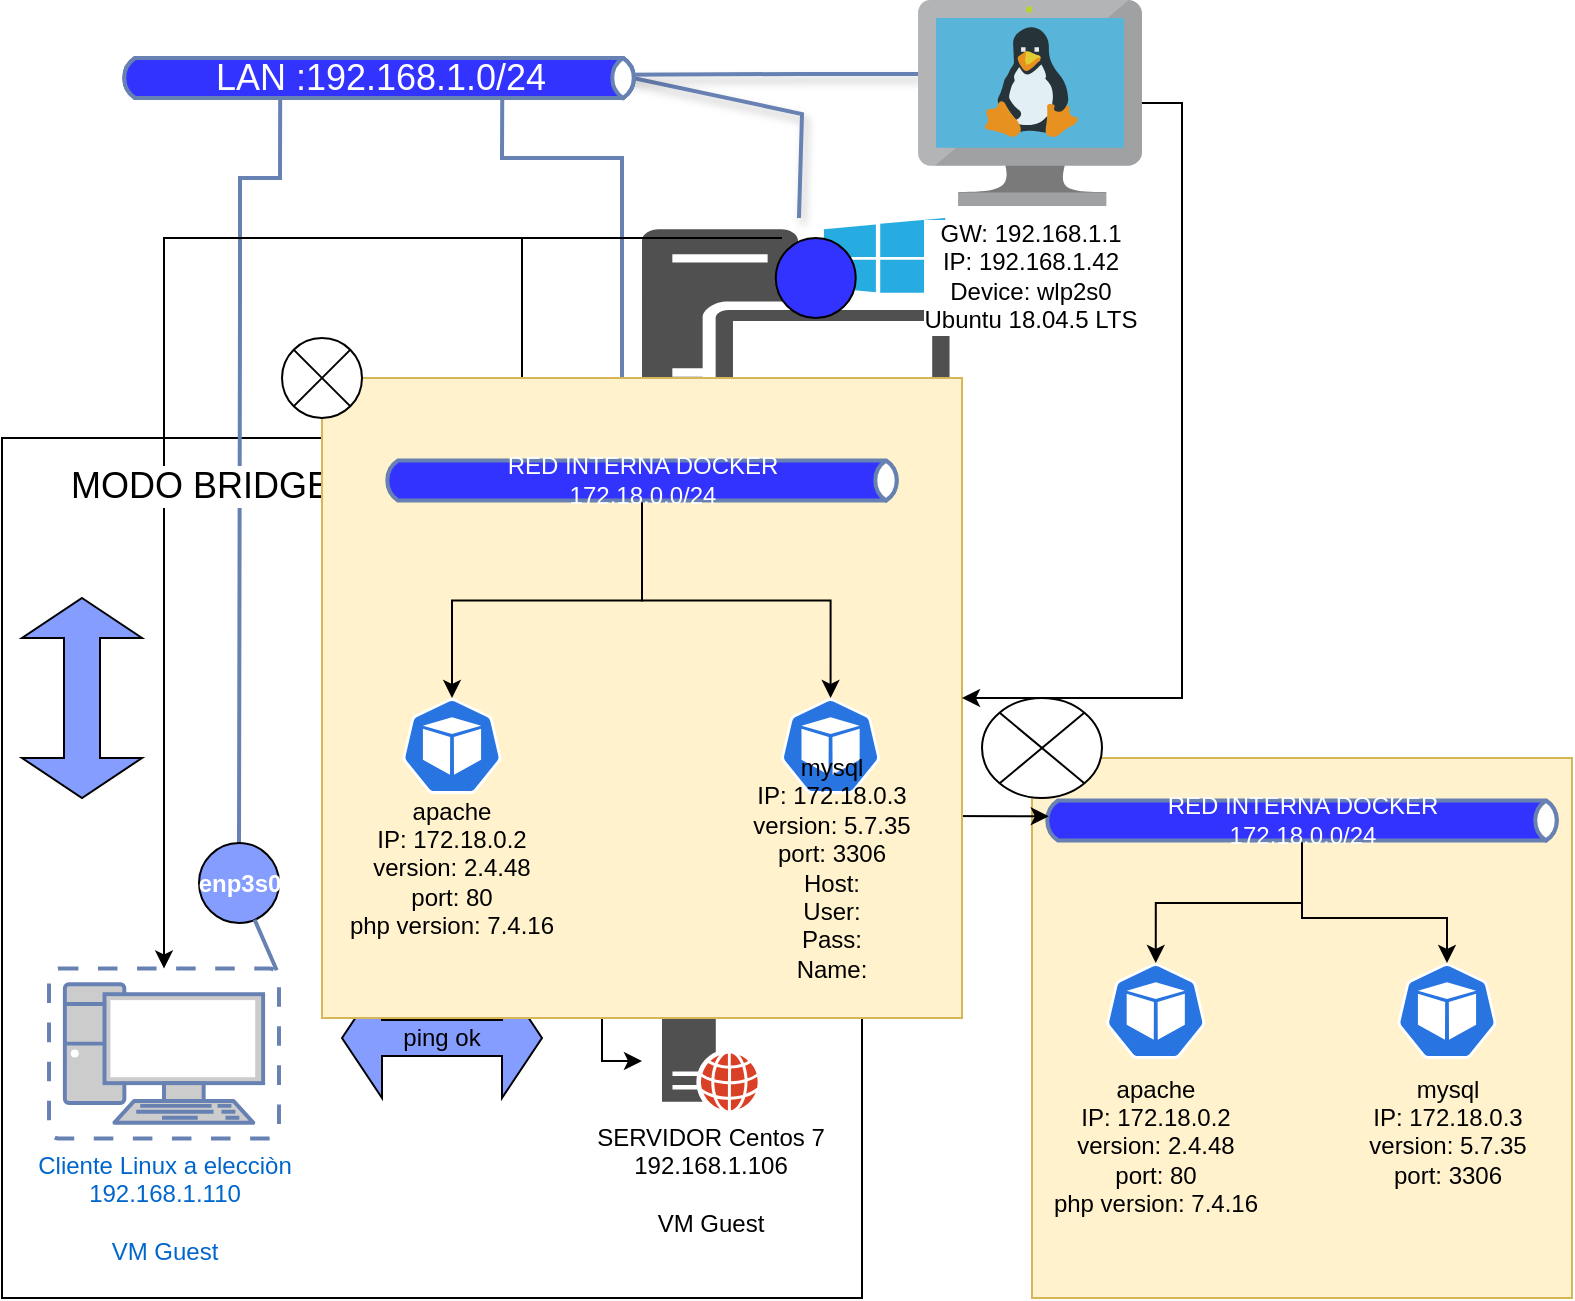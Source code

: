 <mxfile version="14.6.13" type="device" pages="3"><diagram id="iiJEPAx6w2ZFlRP1u6o4" name="Dev"><mxGraphModel dx="330" dy="643" grid="1" gridSize="10" guides="1" tooltips="1" connect="1" arrows="1" fold="1" page="1" pageScale="1" pageWidth="827" pageHeight="1169" math="0" shadow="0"><root><mxCell id="-VOdzWXLUo3jEtXyVOHS-0"/><mxCell id="-VOdzWXLUo3jEtXyVOHS-1" value="Windows" style="" parent="-VOdzWXLUo3jEtXyVOHS-0"/><mxCell id="Ryr1rqLI3mGyY0uoPpQj-0" value="" style="whiteSpace=wrap;html=1;aspect=fixed;fillColor=#fff2cc;strokeColor=#d6b656;" parent="-VOdzWXLUo3jEtXyVOHS-1" vertex="1"><mxGeometry x="1765" y="840" width="270" height="270" as="geometry"/></mxCell><mxCell id="Ryr1rqLI3mGyY0uoPpQj-1" value="Mi virtualBOX" style="whiteSpace=wrap;html=1;aspect=fixed;" parent="-VOdzWXLUo3jEtXyVOHS-1" vertex="1"><mxGeometry x="1250" y="680" width="430" height="430" as="geometry"/></mxCell><mxCell id="Ryr1rqLI3mGyY0uoPpQj-2" value="" style="strokeColor=#6881B3;edgeStyle=none;rounded=0;endArrow=none;html=1;strokeWidth=2;shadow=1;entryX=0.959;entryY=0.417;entryDx=0;entryDy=0;entryPerimeter=0;" parent="-VOdzWXLUo3jEtXyVOHS-1" source="Ryr1rqLI3mGyY0uoPpQj-11" target="Ryr1rqLI3mGyY0uoPpQj-4" edge="1"><mxGeometry relative="1" as="geometry"><mxPoint x="1731.567" y="580" as="sourcePoint"/><mxPoint x="1609" y="510" as="targetPoint"/><Array as="points"><mxPoint x="1650" y="518"/></Array></mxGeometry></mxCell><mxCell id="Ryr1rqLI3mGyY0uoPpQj-4" value="&lt;span&gt;&lt;font style=&quot;font-size: 18px&quot;&gt;LAN :192.168.1.0/24&lt;/font&gt;&lt;/span&gt;" style="html=1;fillColor=#3333FF;strokeColor=#6881B3;gradientColor=none;gradientDirection=north;strokeWidth=2;shape=mxgraph.networks.bus;gradientColor=none;gradientDirection=north;fontColor=#ffffff;perimeter=backbonePerimeter;backboneSize=20;" parent="-VOdzWXLUo3jEtXyVOHS-1" vertex="1"><mxGeometry x="1308.5" y="490" width="260" height="20" as="geometry"/></mxCell><mxCell id="Ryr1rqLI3mGyY0uoPpQj-5" value="" style="strokeColor=#6881B3;edgeStyle=none;rounded=0;endArrow=none;html=1;strokeWidth=2;startArrow=none;entryX=0.737;entryY=1;entryDx=0;entryDy=0;entryPerimeter=0;" parent="-VOdzWXLUo3jEtXyVOHS-1" source="Ryr1rqLI3mGyY0uoPpQj-16" target="Ryr1rqLI3mGyY0uoPpQj-4" edge="1"><mxGeometry relative="1" as="geometry"><mxPoint x="1200" y="540" as="sourcePoint"/><mxPoint x="1430" y="579" as="targetPoint"/><Array as="points"><mxPoint x="1600" y="730"/><mxPoint x="1560" y="730"/><mxPoint x="1560" y="540"/><mxPoint x="1500" y="540"/></Array></mxGeometry></mxCell><mxCell id="Ryr1rqLI3mGyY0uoPpQj-6" value="" style="strokeColor=#6881B3;edgeStyle=none;rounded=0;endArrow=none;html=1;strokeWidth=2;startArrow=none;exitX=0.5;exitY=0;exitDx=0;exitDy=0;entryX=0.31;entryY=0.9;entryDx=0;entryDy=0;entryPerimeter=0;" parent="-VOdzWXLUo3jEtXyVOHS-1" source="Ryr1rqLI3mGyY0uoPpQj-21" target="Ryr1rqLI3mGyY0uoPpQj-4" edge="1"><mxGeometry relative="1" as="geometry"><mxPoint x="1360.696" y="987.75" as="sourcePoint"/><mxPoint x="1480" y="540" as="targetPoint"/><Array as="points"><mxPoint x="1369" y="610"/><mxPoint x="1369" y="550"/><mxPoint x="1389" y="550"/></Array></mxGeometry></mxCell><mxCell id="Ryr1rqLI3mGyY0uoPpQj-7" value="" style="group" parent="-VOdzWXLUo3jEtXyVOHS-1" vertex="1" connectable="0"><mxGeometry x="1570" y="940" width="100" height="95.5" as="geometry"/></mxCell><mxCell id="Ryr1rqLI3mGyY0uoPpQj-24" value="&lt;div&gt;SERVIDOR Centos 7&lt;/div&gt;&lt;div&gt;192.168.1.106&lt;/div&gt;&lt;div&gt;&lt;br&gt;&lt;/div&gt;VM Guest" style="pointerEvents=1;shadow=0;dashed=0;html=1;strokeColor=none;fillColor=#505050;labelPosition=center;verticalLabelPosition=bottom;verticalAlign=top;outlineConnect=0;align=center;shape=mxgraph.office.servers.web_server_orange;" parent="Ryr1rqLI3mGyY0uoPpQj-7" vertex="1"><mxGeometry x="10" y="19.25" width="48" height="57" as="geometry"/></mxCell><mxCell id="Ryr1rqLI3mGyY0uoPpQj-9" style="edgeStyle=orthogonalEdgeStyle;rounded=0;orthogonalLoop=1;jettySize=auto;html=1;entryX=0.5;entryY=0;entryDx=0;entryDy=0;entryPerimeter=0;" parent="-VOdzWXLUo3jEtXyVOHS-1" target="Ryr1rqLI3mGyY0uoPpQj-12" edge="1"><mxGeometry relative="1" as="geometry"><mxPoint x="1515" y="690" as="targetPoint"/><Array as="points"><mxPoint x="1331" y="580"/></Array><mxPoint x="1630" y="580" as="sourcePoint"/></mxGeometry></mxCell><mxCell id="Ryr1rqLI3mGyY0uoPpQj-10" value="&lt;font style=&quot;font-size: 18px&quot;&gt;MODO BRIDGE&lt;/font&gt;" style="edgeLabel;html=1;align=center;verticalAlign=middle;resizable=0;points=[];" parent="Ryr1rqLI3mGyY0uoPpQj-9" vertex="1" connectable="0"><mxGeometry x="0.214" y="2" relative="1" as="geometry"><mxPoint x="16" y="20" as="offset"/></mxGeometry></mxCell><mxCell id="Ryr1rqLI3mGyY0uoPpQj-11" value="VM HOST&lt;br&gt;ip:192.168.1.100/24&lt;br&gt;Gw:192.168.1.1" style="pointerEvents=1;shadow=0;dashed=0;html=1;strokeColor=none;fillColor=#505050;labelPosition=center;verticalLabelPosition=bottom;verticalAlign=top;outlineConnect=0;align=center;shape=mxgraph.office.devices.workstation_pc;" parent="-VOdzWXLUo3jEtXyVOHS-1" vertex="1"><mxGeometry x="1570.01" y="570" width="153.75" height="110" as="geometry"/></mxCell><mxCell id="Ryr1rqLI3mGyY0uoPpQj-12" value="Cliente Linux a elecciòn&lt;br&gt;192.168.1.110&lt;br&gt;&lt;br&gt;VM Guest" style="fontColor=#0066CC;verticalAlign=top;verticalLabelPosition=bottom;labelPosition=center;align=center;html=1;outlineConnect=0;fillColor=#CCCCCC;strokeColor=#6881B3;gradientColor=none;gradientDirection=north;strokeWidth=2;shape=mxgraph.networks.virtual_pc;" parent="-VOdzWXLUo3jEtXyVOHS-1" vertex="1"><mxGeometry x="1273.5" y="945.25" width="115" height="85" as="geometry"/></mxCell><mxCell id="Ryr1rqLI3mGyY0uoPpQj-13" style="edgeStyle=orthogonalEdgeStyle;rounded=0;orthogonalLoop=1;jettySize=auto;html=1;entryX=0;entryY=0;entryDx=0;entryDy=0;" parent="-VOdzWXLUo3jEtXyVOHS-1" edge="1"><mxGeometry relative="1" as="geometry"><mxPoint x="1570" y="991.5" as="targetPoint"/><Array as="points"><mxPoint x="1510" y="580"/><mxPoint x="1510" y="880"/><mxPoint x="1550" y="880"/></Array><mxPoint x="1640" y="580" as="sourcePoint"/></mxGeometry></mxCell><mxCell id="Ryr1rqLI3mGyY0uoPpQj-14" value="&lt;font style=&quot;font-size: 18px&quot;&gt;MODO BRIDGE&lt;/font&gt;" style="edgeLabel;html=1;align=center;verticalAlign=middle;resizable=0;points=[];" parent="Ryr1rqLI3mGyY0uoPpQj-13" vertex="1" connectable="0"><mxGeometry x="0.214" y="2" relative="1" as="geometry"><mxPoint x="48" y="-10" as="offset"/></mxGeometry></mxCell><mxCell id="Ryr1rqLI3mGyY0uoPpQj-15" value="" style="ellipse;whiteSpace=wrap;html=1;aspect=fixed;fillColor=#3333FF;" parent="-VOdzWXLUo3jEtXyVOHS-1" vertex="1"><mxGeometry x="1636.88" y="580" width="40" height="40" as="geometry"/></mxCell><mxCell id="Ryr1rqLI3mGyY0uoPpQj-16" value="&lt;b&gt;&lt;font color=&quot;#ffffff&quot;&gt;enp3s0&lt;/font&gt;&lt;/b&gt;" style="ellipse;whiteSpace=wrap;html=1;aspect=fixed;fillColor=#859DFF;" parent="-VOdzWXLUo3jEtXyVOHS-1" vertex="1"><mxGeometry x="1578.5" y="900" width="40" height="40" as="geometry"/></mxCell><mxCell id="Ryr1rqLI3mGyY0uoPpQj-17" value="" style="strokeColor=#6881B3;edgeStyle=none;rounded=0;endArrow=none;html=1;strokeWidth=2;" parent="-VOdzWXLUo3jEtXyVOHS-1" source="Ryr1rqLI3mGyY0uoPpQj-24" target="Ryr1rqLI3mGyY0uoPpQj-16" edge="1"><mxGeometry relative="1" as="geometry"><mxPoint x="1583.618" y="940" as="sourcePoint"/><mxPoint x="1570" y="489.333" as="targetPoint"/><Array as="points"/></mxGeometry></mxCell><mxCell id="Ryr1rqLI3mGyY0uoPpQj-19" value="ping ok" style="shape=doubleArrow;whiteSpace=wrap;html=1;fillColor=#859DFF;" parent="-VOdzWXLUo3jEtXyVOHS-1" vertex="1"><mxGeometry x="1420" y="950" width="100" height="60" as="geometry"/></mxCell><mxCell id="Ryr1rqLI3mGyY0uoPpQj-20" value="" style="shape=doubleArrow;direction=south;whiteSpace=wrap;html=1;fillColor=#859DFF;" parent="-VOdzWXLUo3jEtXyVOHS-1" vertex="1"><mxGeometry x="1616.88" y="760" width="60" height="100" as="geometry"/></mxCell><mxCell id="Ryr1rqLI3mGyY0uoPpQj-21" value="&lt;b&gt;&lt;font color=&quot;#ffffff&quot;&gt;enp3s0&lt;/font&gt;&lt;/b&gt;" style="ellipse;whiteSpace=wrap;html=1;aspect=fixed;fillColor=#859DFF;" parent="-VOdzWXLUo3jEtXyVOHS-1" vertex="1"><mxGeometry x="1348.5" y="882.5" width="40" height="40" as="geometry"/></mxCell><mxCell id="Ryr1rqLI3mGyY0uoPpQj-22" value="" style="strokeColor=#6881B3;edgeStyle=none;rounded=0;endArrow=none;html=1;strokeWidth=2;exitX=0.99;exitY=0.01;exitDx=0;exitDy=0;exitPerimeter=0;" parent="-VOdzWXLUo3jEtXyVOHS-1" source="Ryr1rqLI3mGyY0uoPpQj-12" target="Ryr1rqLI3mGyY0uoPpQj-21" edge="1"><mxGeometry relative="1" as="geometry"><mxPoint x="1360.696" y="947.75" as="sourcePoint"/><mxPoint x="1390" y="490" as="targetPoint"/><Array as="points"/></mxGeometry></mxCell><mxCell id="Ryr1rqLI3mGyY0uoPpQj-23" value="" style="shape=doubleArrow;direction=south;whiteSpace=wrap;html=1;fillColor=#859DFF;" parent="-VOdzWXLUo3jEtXyVOHS-1" vertex="1"><mxGeometry x="1260" y="760" width="60" height="100" as="geometry"/></mxCell><mxCell id="Ryr1rqLI3mGyY0uoPpQj-25" value="" style="html=1;dashed=0;whitespace=wrap;fillColor=#2875E2;strokeColor=#ffffff;points=[[0.005,0.63,0],[0.1,0.2,0],[0.9,0.2,0],[0.5,0,0],[0.995,0.63,0],[0.72,0.99,0],[0.5,1,0],[0.28,0.99,0]];shape=mxgraph.kubernetes.icon;prIcon=pod" parent="-VOdzWXLUo3jEtXyVOHS-1" vertex="1"><mxGeometry x="1801.88" y="942.5" width="50" height="48" as="geometry"/></mxCell><mxCell id="Ryr1rqLI3mGyY0uoPpQj-26" value="&lt;div&gt;apache&lt;/div&gt;&lt;div&gt;IP: 172.18.0.2&lt;/div&gt;&lt;div&gt;version:&amp;nbsp;2.4.48&lt;/div&gt;&lt;div&gt;port: 80&lt;br&gt;&lt;/div&gt;&lt;div&gt;php version: 7.4.16&lt;/div&gt;" style="text;html=1;strokeColor=none;fillColor=none;align=center;verticalAlign=middle;whiteSpace=wrap;rounded=0;" parent="-VOdzWXLUo3jEtXyVOHS-1" vertex="1"><mxGeometry x="1763.75" y="1002.5" width="126.25" height="63" as="geometry"/></mxCell><mxCell id="Ryr1rqLI3mGyY0uoPpQj-27" value="" style="html=1;dashed=0;whitespace=wrap;fillColor=#2875E2;strokeColor=#ffffff;points=[[0.005,0.63,0],[0.1,0.2,0],[0.9,0.2,0],[0.5,0,0],[0.995,0.63,0],[0.72,0.99,0],[0.5,1,0],[0.28,0.99,0]];shape=mxgraph.kubernetes.icon;prIcon=pod" parent="-VOdzWXLUo3jEtXyVOHS-1" vertex="1"><mxGeometry x="1947.5" y="942.5" width="50" height="48" as="geometry"/></mxCell><mxCell id="Ryr1rqLI3mGyY0uoPpQj-28" value="&lt;div&gt;mysql&lt;/div&gt;&lt;div&gt;IP: 172.18.0.3&lt;/div&gt;&lt;div&gt;version: 5.7.35&lt;/div&gt;&lt;div&gt;port: 3306&lt;/div&gt;&lt;div&gt;&lt;br&gt;&lt;/div&gt;" style="text;html=1;strokeColor=none;fillColor=none;align=center;verticalAlign=middle;whiteSpace=wrap;rounded=0;" parent="-VOdzWXLUo3jEtXyVOHS-1" vertex="1"><mxGeometry x="1928.75" y="1009.37" width="87.5" height="49.25" as="geometry"/></mxCell><mxCell id="Ryr1rqLI3mGyY0uoPpQj-29" style="edgeStyle=orthogonalEdgeStyle;rounded=0;orthogonalLoop=1;jettySize=auto;html=1;entryX=0.5;entryY=0;entryDx=0;entryDy=0;entryPerimeter=0;" parent="-VOdzWXLUo3jEtXyVOHS-1" source="Ryr1rqLI3mGyY0uoPpQj-31" target="Ryr1rqLI3mGyY0uoPpQj-25" edge="1"><mxGeometry relative="1" as="geometry"/></mxCell><mxCell id="Ryr1rqLI3mGyY0uoPpQj-30" style="edgeStyle=orthogonalEdgeStyle;rounded=0;orthogonalLoop=1;jettySize=auto;html=1;entryX=0.5;entryY=0;entryDx=0;entryDy=0;entryPerimeter=0;" parent="-VOdzWXLUo3jEtXyVOHS-1" source="Ryr1rqLI3mGyY0uoPpQj-31" target="Ryr1rqLI3mGyY0uoPpQj-27" edge="1"><mxGeometry relative="1" as="geometry"><Array as="points"><mxPoint x="1900" y="920"/><mxPoint x="1973" y="920"/></Array></mxGeometry></mxCell><mxCell id="Ryr1rqLI3mGyY0uoPpQj-31" value="RED INTERNA DOCKER&lt;br&gt;172.18.0.0/24" style="html=1;fillColor=#3333FF;strokeColor=#6881B3;gradientColor=none;gradientDirection=north;strokeWidth=2;shape=mxgraph.networks.bus;gradientColor=none;gradientDirection=north;fontColor=#ffffff;perimeter=backbonePerimeter;backboneSize=20;verticalAlign=middle;spacingTop=0;spacingBottom=0;labelPadding=7;recursiveResize=1;expand=1;" parent="-VOdzWXLUo3jEtXyVOHS-1" vertex="1"><mxGeometry x="1770" y="860" width="260" height="22.5" as="geometry"/></mxCell><mxCell id="Ryr1rqLI3mGyY0uoPpQj-32" value="" style="endArrow=classic;html=1;entryX=0.013;entryY=0.406;entryDx=0;entryDy=0;entryPerimeter=0;exitX=1;exitY=0.013;exitDx=0;exitDy=0;exitPerimeter=0;" parent="-VOdzWXLUo3jEtXyVOHS-1" source="Ryr1rqLI3mGyY0uoPpQj-24" target="Ryr1rqLI3mGyY0uoPpQj-31" edge="1"><mxGeometry width="50" height="50" relative="1" as="geometry"><mxPoint x="1790" y="850" as="sourcePoint"/><mxPoint x="1840" y="800" as="targetPoint"/><Array as="points"><mxPoint x="1710" y="960"/><mxPoint x="1710" y="869"/></Array></mxGeometry></mxCell><mxCell id="353gg9Z-DLlBpoESGF17-0" value="" style="shape=sumEllipse;perimeter=ellipsePerimeter;whiteSpace=wrap;html=1;backgroundOutline=1;" vertex="1" parent="-VOdzWXLUo3jEtXyVOHS-1"><mxGeometry x="1740" y="810" width="60" height="50" as="geometry"/></mxCell><mxCell id="1XCvgdwpTkfJ4QkuitzV-0" value="Linux" parent="-VOdzWXLUo3jEtXyVOHS-0"/><mxCell id="1XCvgdwpTkfJ4QkuitzV-1" value="" style="whiteSpace=wrap;html=1;aspect=fixed;fillColor=#fff2cc;strokeColor=#d6b656;" parent="1XCvgdwpTkfJ4QkuitzV-0" vertex="1"><mxGeometry x="1410" y="650" width="320" height="320" as="geometry"/></mxCell><mxCell id="1XCvgdwpTkfJ4QkuitzV-3" value="" style="strokeColor=#6881B3;edgeStyle=none;rounded=0;endArrow=none;html=1;strokeWidth=2;shadow=1;entryX=0.959;entryY=0.417;entryDx=0;entryDy=0;entryPerimeter=0;exitX=0;exitY=0.359;exitDx=0;exitDy=0;exitPerimeter=0;" parent="1XCvgdwpTkfJ4QkuitzV-0" source="1XCvgdwpTkfJ4QkuitzV-33" target="1XCvgdwpTkfJ4QkuitzV-4" edge="1"><mxGeometry relative="1" as="geometry"><mxPoint x="1676.88" y="498.518" as="sourcePoint"/><mxPoint x="1609" y="510" as="targetPoint"/><Array as="points"><mxPoint x="1650" y="498"/></Array></mxGeometry></mxCell><mxCell id="1XCvgdwpTkfJ4QkuitzV-4" value="&lt;span&gt;&lt;font style=&quot;font-size: 18px&quot;&gt;LAN :192.168.1.0/24&lt;/font&gt;&lt;/span&gt;" style="html=1;fillColor=#3333FF;strokeColor=#6881B3;gradientColor=none;gradientDirection=north;strokeWidth=2;shape=mxgraph.networks.bus;gradientColor=none;gradientDirection=north;fontColor=#ffffff;perimeter=backbonePerimeter;backboneSize=20;" parent="1XCvgdwpTkfJ4QkuitzV-0" vertex="1"><mxGeometry x="1308.5" y="490" width="260" height="20" as="geometry"/></mxCell><mxCell id="1XCvgdwpTkfJ4QkuitzV-23" value="" style="html=1;dashed=0;whitespace=wrap;fillColor=#2875E2;strokeColor=#ffffff;points=[[0.005,0.63,0],[0.1,0.2,0],[0.9,0.2,0],[0.5,0,0],[0.995,0.63,0],[0.72,0.99,0],[0.5,1,0],[0.28,0.99,0]];shape=mxgraph.kubernetes.icon;prIcon=pod" parent="1XCvgdwpTkfJ4QkuitzV-0" vertex="1"><mxGeometry x="1450" y="810" width="50" height="48" as="geometry"/></mxCell><mxCell id="1XCvgdwpTkfJ4QkuitzV-24" value="&lt;div&gt;apache&lt;/div&gt;&lt;div&gt;IP: 172.18.0.2&lt;/div&gt;&lt;div&gt;version: 2.4.48&lt;/div&gt;&lt;div&gt;port: 80&lt;br&gt;&lt;/div&gt;&lt;div&gt;php version: 7.4.16&lt;/div&gt;" style="text;html=1;strokeColor=none;fillColor=none;align=center;verticalAlign=middle;whiteSpace=wrap;rounded=0;" parent="1XCvgdwpTkfJ4QkuitzV-0" vertex="1"><mxGeometry x="1411.88" y="863.12" width="126.25" height="63" as="geometry"/></mxCell><mxCell id="1XCvgdwpTkfJ4QkuitzV-25" value="" style="html=1;dashed=0;whitespace=wrap;fillColor=#2875E2;strokeColor=#ffffff;points=[[0.005,0.63,0],[0.1,0.2,0],[0.9,0.2,0],[0.5,0,0],[0.995,0.63,0],[0.72,0.99,0],[0.5,1,0],[0.28,0.99,0]];shape=mxgraph.kubernetes.icon;prIcon=pod" parent="1XCvgdwpTkfJ4QkuitzV-0" vertex="1"><mxGeometry x="1639.29" y="810" width="50" height="48" as="geometry"/></mxCell><mxCell id="1XCvgdwpTkfJ4QkuitzV-26" value="&lt;div&gt;mysql&lt;/div&gt;&lt;div&gt;IP: 172.18.0.3&lt;/div&gt;&lt;div&gt;version: 5.7.35&lt;/div&gt;&lt;div&gt;port: 3306&lt;/div&gt;&lt;div&gt;Host:&lt;/div&gt;&lt;div&gt;User:&lt;/div&gt;&lt;div&gt;Pass:&lt;/div&gt;&lt;div&gt;Name:&lt;/div&gt;" style="text;html=1;strokeColor=none;fillColor=none;align=center;verticalAlign=middle;whiteSpace=wrap;rounded=0;" parent="1XCvgdwpTkfJ4QkuitzV-0" vertex="1"><mxGeometry x="1620.54" y="870.0" width="87.5" height="49.25" as="geometry"/></mxCell><mxCell id="1XCvgdwpTkfJ4QkuitzV-27" style="edgeStyle=orthogonalEdgeStyle;rounded=0;orthogonalLoop=1;jettySize=auto;html=1;entryX=0.5;entryY=0;entryDx=0;entryDy=0;entryPerimeter=0;" parent="1XCvgdwpTkfJ4QkuitzV-0" source="1XCvgdwpTkfJ4QkuitzV-29" target="1XCvgdwpTkfJ4QkuitzV-23" edge="1"><mxGeometry relative="1" as="geometry"/></mxCell><mxCell id="1XCvgdwpTkfJ4QkuitzV-28" style="edgeStyle=orthogonalEdgeStyle;rounded=0;orthogonalLoop=1;jettySize=auto;html=1;entryX=0.5;entryY=0;entryDx=0;entryDy=0;entryPerimeter=0;" parent="1XCvgdwpTkfJ4QkuitzV-0" source="1XCvgdwpTkfJ4QkuitzV-29" target="1XCvgdwpTkfJ4QkuitzV-25" edge="1"><mxGeometry relative="1" as="geometry"/></mxCell><mxCell id="1XCvgdwpTkfJ4QkuitzV-29" value="RED INTERNA DOCKER&lt;br&gt;172.18.0.0/24" style="html=1;fillColor=#3333FF;strokeColor=#6881B3;gradientColor=none;gradientDirection=north;strokeWidth=2;shape=mxgraph.networks.bus;gradientColor=none;gradientDirection=north;fontColor=#ffffff;perimeter=backbonePerimeter;backboneSize=20;verticalAlign=middle;spacingTop=0;spacingBottom=0;labelPadding=7;recursiveResize=1;expand=1;" parent="1XCvgdwpTkfJ4QkuitzV-0" vertex="1"><mxGeometry x="1440" y="690" width="260" height="22.5" as="geometry"/></mxCell><mxCell id="1XCvgdwpTkfJ4QkuitzV-38" style="edgeStyle=orthogonalEdgeStyle;rounded=0;orthogonalLoop=1;jettySize=auto;html=1;entryX=1;entryY=0.5;entryDx=0;entryDy=0;" parent="1XCvgdwpTkfJ4QkuitzV-0" source="1XCvgdwpTkfJ4QkuitzV-33" target="1XCvgdwpTkfJ4QkuitzV-1" edge="1"><mxGeometry relative="1" as="geometry"><Array as="points"><mxPoint x="1840" y="513"/><mxPoint x="1840" y="810"/></Array></mxGeometry></mxCell><mxCell id="1XCvgdwpTkfJ4QkuitzV-33" value="GW: 192.168.1.1&lt;br&gt;IP: 192.168.1.42&lt;br&gt;Device: wlp2s0&lt;br&gt;Ubuntu 18.04.5 LTS" style="aspect=fixed;html=1;points=[];align=center;image;fontSize=12;image=img/lib/mscae/VM_Linux.svg;" parent="1XCvgdwpTkfJ4QkuitzV-0" vertex="1"><mxGeometry x="1708.04" y="461" width="111.96" height="103" as="geometry"/></mxCell><mxCell id="FzVrFoSXwHinIQSaV2UG-0" value="" style="shape=sumEllipse;perimeter=ellipsePerimeter;whiteSpace=wrap;html=1;backgroundOutline=1;" vertex="1" parent="1XCvgdwpTkfJ4QkuitzV-0"><mxGeometry x="1390" y="630" width="40" height="40" as="geometry"/></mxCell></root></mxGraphModel></diagram><diagram name="Test" id="avsGJfrlVp5hTfSDn0I0"><mxGraphModel dx="322" dy="643" grid="1" gridSize="10" guides="1" tooltips="1" connect="1" arrows="1" fold="1" page="1" pageScale="1" pageWidth="827" pageHeight="1169" math="0" shadow="0"><root><mxCell id="08YLmCAllTB9AMSQTLYX-0"/><mxCell id="08YLmCAllTB9AMSQTLYX-1" value="Windows" style="" parent="08YLmCAllTB9AMSQTLYX-0"/><mxCell id="08YLmCAllTB9AMSQTLYX-2" value="" style="whiteSpace=wrap;html=1;aspect=fixed;fillColor=#fff2cc;strokeColor=#d6b656;" parent="08YLmCAllTB9AMSQTLYX-1" vertex="1"><mxGeometry x="1765" y="840" width="270" height="270" as="geometry"/></mxCell><mxCell id="08YLmCAllTB9AMSQTLYX-3" value="Mi virtualBOX" style="whiteSpace=wrap;html=1;aspect=fixed;" parent="08YLmCAllTB9AMSQTLYX-1" vertex="1"><mxGeometry x="1250" y="680" width="430" height="430" as="geometry"/></mxCell><mxCell id="08YLmCAllTB9AMSQTLYX-4" value="" style="strokeColor=#6881B3;edgeStyle=none;rounded=0;endArrow=none;html=1;strokeWidth=2;shadow=1;entryX=0.959;entryY=0.417;entryDx=0;entryDy=0;entryPerimeter=0;" parent="08YLmCAllTB9AMSQTLYX-1" source="08YLmCAllTB9AMSQTLYX-12" target="08YLmCAllTB9AMSQTLYX-5" edge="1"><mxGeometry relative="1" as="geometry"><mxPoint x="1731.567" y="580" as="sourcePoint"/><mxPoint x="1609" y="510" as="targetPoint"/><Array as="points"><mxPoint x="1650" y="518"/></Array></mxGeometry></mxCell><mxCell id="08YLmCAllTB9AMSQTLYX-5" value="&lt;span&gt;&lt;font style=&quot;font-size: 18px&quot;&gt;LAN :192.168.1.0/24&lt;/font&gt;&lt;/span&gt;" style="html=1;fillColor=#3333FF;strokeColor=#6881B3;gradientColor=none;gradientDirection=north;strokeWidth=2;shape=mxgraph.networks.bus;gradientColor=none;gradientDirection=north;fontColor=#ffffff;perimeter=backbonePerimeter;backboneSize=20;" parent="08YLmCAllTB9AMSQTLYX-1" vertex="1"><mxGeometry x="1308.5" y="490" width="260" height="20" as="geometry"/></mxCell><mxCell id="08YLmCAllTB9AMSQTLYX-6" value="" style="strokeColor=#6881B3;edgeStyle=none;rounded=0;endArrow=none;html=1;strokeWidth=2;startArrow=none;entryX=0.737;entryY=1;entryDx=0;entryDy=0;entryPerimeter=0;" parent="08YLmCAllTB9AMSQTLYX-1" source="08YLmCAllTB9AMSQTLYX-17" target="08YLmCAllTB9AMSQTLYX-5" edge="1"><mxGeometry relative="1" as="geometry"><mxPoint x="1200" y="540" as="sourcePoint"/><mxPoint x="1430" y="579" as="targetPoint"/><Array as="points"><mxPoint x="1600" y="730"/><mxPoint x="1560" y="730"/><mxPoint x="1560" y="540"/><mxPoint x="1500" y="540"/></Array></mxGeometry></mxCell><mxCell id="08YLmCAllTB9AMSQTLYX-7" value="" style="strokeColor=#6881B3;edgeStyle=none;rounded=0;endArrow=none;html=1;strokeWidth=2;startArrow=none;exitX=0.5;exitY=0;exitDx=0;exitDy=0;entryX=0.31;entryY=0.9;entryDx=0;entryDy=0;entryPerimeter=0;" parent="08YLmCAllTB9AMSQTLYX-1" source="08YLmCAllTB9AMSQTLYX-21" target="08YLmCAllTB9AMSQTLYX-5" edge="1"><mxGeometry relative="1" as="geometry"><mxPoint x="1360.696" y="987.75" as="sourcePoint"/><mxPoint x="1480" y="540" as="targetPoint"/><Array as="points"><mxPoint x="1369" y="610"/><mxPoint x="1369" y="550"/><mxPoint x="1389" y="550"/></Array></mxGeometry></mxCell><mxCell id="08YLmCAllTB9AMSQTLYX-8" value="" style="group" parent="08YLmCAllTB9AMSQTLYX-1" vertex="1" connectable="0"><mxGeometry x="1570" y="940" width="100" height="95.5" as="geometry"/></mxCell><mxCell id="08YLmCAllTB9AMSQTLYX-9" value="&lt;div&gt;SERVIDOR Centos 7&lt;/div&gt;&lt;div&gt;192.168.1.106&lt;/div&gt;&lt;div&gt;&lt;br&gt;&lt;/div&gt;VM Guest" style="pointerEvents=1;shadow=0;dashed=0;html=1;strokeColor=none;fillColor=#505050;labelPosition=center;verticalLabelPosition=bottom;verticalAlign=top;outlineConnect=0;align=center;shape=mxgraph.office.servers.web_server_orange;" parent="08YLmCAllTB9AMSQTLYX-8" vertex="1"><mxGeometry x="10" y="19.25" width="48" height="57" as="geometry"/></mxCell><mxCell id="08YLmCAllTB9AMSQTLYX-10" style="edgeStyle=orthogonalEdgeStyle;rounded=0;orthogonalLoop=1;jettySize=auto;html=1;entryX=0.5;entryY=0;entryDx=0;entryDy=0;entryPerimeter=0;" parent="08YLmCAllTB9AMSQTLYX-1" target="08YLmCAllTB9AMSQTLYX-13" edge="1"><mxGeometry relative="1" as="geometry"><mxPoint x="1515" y="690" as="targetPoint"/><Array as="points"><mxPoint x="1331" y="580"/></Array><mxPoint x="1630" y="580" as="sourcePoint"/></mxGeometry></mxCell><mxCell id="08YLmCAllTB9AMSQTLYX-11" value="&lt;font style=&quot;font-size: 18px&quot;&gt;MODO BRIDGE&lt;/font&gt;" style="edgeLabel;html=1;align=center;verticalAlign=middle;resizable=0;points=[];" parent="08YLmCAllTB9AMSQTLYX-10" vertex="1" connectable="0"><mxGeometry x="0.214" y="2" relative="1" as="geometry"><mxPoint x="16" y="20" as="offset"/></mxGeometry></mxCell><mxCell id="08YLmCAllTB9AMSQTLYX-12" value="VM HOST&lt;br&gt;ip:192.168.1.100/24&lt;br&gt;Gw:192.168.1.1" style="pointerEvents=1;shadow=0;dashed=0;html=1;strokeColor=none;fillColor=#505050;labelPosition=center;verticalLabelPosition=bottom;verticalAlign=top;outlineConnect=0;align=center;shape=mxgraph.office.devices.workstation_pc;" parent="08YLmCAllTB9AMSQTLYX-1" vertex="1"><mxGeometry x="1570.01" y="570" width="153.75" height="110" as="geometry"/></mxCell><mxCell id="08YLmCAllTB9AMSQTLYX-13" value="Cliente Linux a elecciòn&lt;br&gt;192.168.1.110&lt;br&gt;&lt;br&gt;VM Guest" style="fontColor=#0066CC;verticalAlign=top;verticalLabelPosition=bottom;labelPosition=center;align=center;html=1;outlineConnect=0;fillColor=#CCCCCC;strokeColor=#6881B3;gradientColor=none;gradientDirection=north;strokeWidth=2;shape=mxgraph.networks.virtual_pc;" parent="08YLmCAllTB9AMSQTLYX-1" vertex="1"><mxGeometry x="1273.5" y="945.25" width="115" height="85" as="geometry"/></mxCell><mxCell id="08YLmCAllTB9AMSQTLYX-14" style="edgeStyle=orthogonalEdgeStyle;rounded=0;orthogonalLoop=1;jettySize=auto;html=1;entryX=0;entryY=0;entryDx=0;entryDy=0;" parent="08YLmCAllTB9AMSQTLYX-1" edge="1"><mxGeometry relative="1" as="geometry"><mxPoint x="1570" y="991.5" as="targetPoint"/><Array as="points"><mxPoint x="1510" y="580"/><mxPoint x="1510" y="880"/><mxPoint x="1550" y="880"/></Array><mxPoint x="1640" y="580" as="sourcePoint"/></mxGeometry></mxCell><mxCell id="08YLmCAllTB9AMSQTLYX-15" value="&lt;font style=&quot;font-size: 18px&quot;&gt;MODO BRIDGE&lt;/font&gt;" style="edgeLabel;html=1;align=center;verticalAlign=middle;resizable=0;points=[];" parent="08YLmCAllTB9AMSQTLYX-14" vertex="1" connectable="0"><mxGeometry x="0.214" y="2" relative="1" as="geometry"><mxPoint x="48" y="-10" as="offset"/></mxGeometry></mxCell><mxCell id="08YLmCAllTB9AMSQTLYX-16" value="" style="ellipse;whiteSpace=wrap;html=1;aspect=fixed;fillColor=#3333FF;" parent="08YLmCAllTB9AMSQTLYX-1" vertex="1"><mxGeometry x="1636.88" y="580" width="40" height="40" as="geometry"/></mxCell><mxCell id="08YLmCAllTB9AMSQTLYX-17" value="&lt;b&gt;&lt;font color=&quot;#ffffff&quot;&gt;enp3s0&lt;/font&gt;&lt;/b&gt;" style="ellipse;whiteSpace=wrap;html=1;aspect=fixed;fillColor=#859DFF;" parent="08YLmCAllTB9AMSQTLYX-1" vertex="1"><mxGeometry x="1578.5" y="900" width="40" height="40" as="geometry"/></mxCell><mxCell id="08YLmCAllTB9AMSQTLYX-18" value="" style="strokeColor=#6881B3;edgeStyle=none;rounded=0;endArrow=none;html=1;strokeWidth=2;" parent="08YLmCAllTB9AMSQTLYX-1" source="08YLmCAllTB9AMSQTLYX-9" target="08YLmCAllTB9AMSQTLYX-17" edge="1"><mxGeometry relative="1" as="geometry"><mxPoint x="1583.618" y="940" as="sourcePoint"/><mxPoint x="1570" y="489.333" as="targetPoint"/><Array as="points"/></mxGeometry></mxCell><mxCell id="08YLmCAllTB9AMSQTLYX-19" value="ping ok" style="shape=doubleArrow;whiteSpace=wrap;html=1;fillColor=#859DFF;" parent="08YLmCAllTB9AMSQTLYX-1" vertex="1"><mxGeometry x="1420" y="950" width="100" height="60" as="geometry"/></mxCell><mxCell id="08YLmCAllTB9AMSQTLYX-20" value="" style="shape=doubleArrow;direction=south;whiteSpace=wrap;html=1;fillColor=#859DFF;" parent="08YLmCAllTB9AMSQTLYX-1" vertex="1"><mxGeometry x="1616.88" y="760" width="60" height="100" as="geometry"/></mxCell><mxCell id="08YLmCAllTB9AMSQTLYX-21" value="&lt;b&gt;&lt;font color=&quot;#ffffff&quot;&gt;enp3s0&lt;/font&gt;&lt;/b&gt;" style="ellipse;whiteSpace=wrap;html=1;aspect=fixed;fillColor=#859DFF;" parent="08YLmCAllTB9AMSQTLYX-1" vertex="1"><mxGeometry x="1348.5" y="882.5" width="40" height="40" as="geometry"/></mxCell><mxCell id="08YLmCAllTB9AMSQTLYX-22" value="" style="strokeColor=#6881B3;edgeStyle=none;rounded=0;endArrow=none;html=1;strokeWidth=2;exitX=0.99;exitY=0.01;exitDx=0;exitDy=0;exitPerimeter=0;" parent="08YLmCAllTB9AMSQTLYX-1" source="08YLmCAllTB9AMSQTLYX-13" target="08YLmCAllTB9AMSQTLYX-21" edge="1"><mxGeometry relative="1" as="geometry"><mxPoint x="1360.696" y="947.75" as="sourcePoint"/><mxPoint x="1390" y="490" as="targetPoint"/><Array as="points"/></mxGeometry></mxCell><mxCell id="08YLmCAllTB9AMSQTLYX-23" value="" style="shape=doubleArrow;direction=south;whiteSpace=wrap;html=1;fillColor=#859DFF;" parent="08YLmCAllTB9AMSQTLYX-1" vertex="1"><mxGeometry x="1260" y="760" width="60" height="100" as="geometry"/></mxCell><mxCell id="08YLmCAllTB9AMSQTLYX-24" value="" style="html=1;dashed=0;whitespace=wrap;fillColor=#2875E2;strokeColor=#ffffff;points=[[0.005,0.63,0],[0.1,0.2,0],[0.9,0.2,0],[0.5,0,0],[0.995,0.63,0],[0.72,0.99,0],[0.5,1,0],[0.28,0.99,0]];shape=mxgraph.kubernetes.icon;prIcon=pod" parent="08YLmCAllTB9AMSQTLYX-1" vertex="1"><mxGeometry x="1801.88" y="942.5" width="50" height="48" as="geometry"/></mxCell><mxCell id="08YLmCAllTB9AMSQTLYX-25" value="&lt;div&gt;apache&lt;/div&gt;&lt;div&gt;IP: 172.18.0.2&lt;/div&gt;&lt;div&gt;version: 2.4.48&lt;/div&gt;&lt;div&gt;port: 80&lt;br&gt;&lt;/div&gt;&lt;div&gt;php version: 7.4.16&lt;/div&gt;" style="text;html=1;strokeColor=none;fillColor=none;align=center;verticalAlign=middle;whiteSpace=wrap;rounded=0;" parent="08YLmCAllTB9AMSQTLYX-1" vertex="1"><mxGeometry x="1763.75" y="1002.5" width="176.25" height="87.5" as="geometry"/></mxCell><mxCell id="08YLmCAllTB9AMSQTLYX-26" value="" style="html=1;dashed=0;whitespace=wrap;fillColor=#2875E2;strokeColor=#ffffff;points=[[0.005,0.63,0],[0.1,0.2,0],[0.9,0.2,0],[0.5,0,0],[0.995,0.63,0],[0.72,0.99,0],[0.5,1,0],[0.28,0.99,0]];shape=mxgraph.kubernetes.icon;prIcon=pod" parent="08YLmCAllTB9AMSQTLYX-1" vertex="1"><mxGeometry x="1947.5" y="942.5" width="50" height="48" as="geometry"/></mxCell><mxCell id="08YLmCAllTB9AMSQTLYX-27" value="&lt;div&gt;mysql&lt;/div&gt;&lt;div&gt;IP: 172.18.0.3&lt;/div&gt;&lt;div&gt;version: 5.7.35&lt;/div&gt;&lt;div&gt;port: 3306&lt;/div&gt;&lt;div&gt;&lt;br&gt;&lt;/div&gt;" style="text;html=1;strokeColor=none;fillColor=none;align=center;verticalAlign=middle;whiteSpace=wrap;rounded=0;" parent="08YLmCAllTB9AMSQTLYX-1" vertex="1"><mxGeometry x="1928.75" y="1009.37" width="87.5" height="49.25" as="geometry"/></mxCell><mxCell id="08YLmCAllTB9AMSQTLYX-28" style="edgeStyle=orthogonalEdgeStyle;rounded=0;orthogonalLoop=1;jettySize=auto;html=1;entryX=0.5;entryY=0;entryDx=0;entryDy=0;entryPerimeter=0;" parent="08YLmCAllTB9AMSQTLYX-1" source="08YLmCAllTB9AMSQTLYX-30" target="08YLmCAllTB9AMSQTLYX-24" edge="1"><mxGeometry relative="1" as="geometry"/></mxCell><mxCell id="08YLmCAllTB9AMSQTLYX-29" style="edgeStyle=orthogonalEdgeStyle;rounded=0;orthogonalLoop=1;jettySize=auto;html=1;entryX=0.5;entryY=0;entryDx=0;entryDy=0;entryPerimeter=0;" parent="08YLmCAllTB9AMSQTLYX-1" source="08YLmCAllTB9AMSQTLYX-30" target="08YLmCAllTB9AMSQTLYX-26" edge="1"><mxGeometry relative="1" as="geometry"/></mxCell><mxCell id="08YLmCAllTB9AMSQTLYX-30" value="RED INTERNA DOCKER&lt;br&gt;172.18.0.0/24" style="html=1;fillColor=#3333FF;strokeColor=#6881B3;gradientColor=none;gradientDirection=north;strokeWidth=2;shape=mxgraph.networks.bus;gradientColor=none;gradientDirection=north;fontColor=#ffffff;perimeter=backbonePerimeter;backboneSize=20;verticalAlign=middle;spacingTop=0;spacingBottom=0;labelPadding=7;recursiveResize=1;expand=1;" parent="08YLmCAllTB9AMSQTLYX-1" vertex="1"><mxGeometry x="1770" y="860" width="260" height="22.5" as="geometry"/></mxCell><mxCell id="08YLmCAllTB9AMSQTLYX-31" value="" style="endArrow=classic;html=1;entryX=0.013;entryY=0.406;entryDx=0;entryDy=0;entryPerimeter=0;exitX=1;exitY=0.013;exitDx=0;exitDy=0;exitPerimeter=0;" parent="08YLmCAllTB9AMSQTLYX-1" source="08YLmCAllTB9AMSQTLYX-9" target="08YLmCAllTB9AMSQTLYX-30" edge="1"><mxGeometry width="50" height="50" relative="1" as="geometry"><mxPoint x="1790" y="850" as="sourcePoint"/><mxPoint x="1840" y="800" as="targetPoint"/><Array as="points"><mxPoint x="1710" y="960"/><mxPoint x="1710" y="869"/></Array></mxGeometry></mxCell><mxCell id="DzfLMZadJoV5XP7vQMPJ-0" value="" style="shape=sumEllipse;perimeter=ellipsePerimeter;whiteSpace=wrap;html=1;backgroundOutline=1;" vertex="1" parent="08YLmCAllTB9AMSQTLYX-1"><mxGeometry x="1750" y="820" width="50" height="40" as="geometry"/></mxCell><mxCell id="08YLmCAllTB9AMSQTLYX-33" value="Linux" parent="08YLmCAllTB9AMSQTLYX-0"/><mxCell id="08YLmCAllTB9AMSQTLYX-34" value="" style="whiteSpace=wrap;html=1;aspect=fixed;fillColor=#fff2cc;strokeColor=#d6b656;" parent="08YLmCAllTB9AMSQTLYX-33" vertex="1"><mxGeometry x="1410" y="650" width="320" height="320" as="geometry"/></mxCell><mxCell id="08YLmCAllTB9AMSQTLYX-35" value="" style="strokeColor=#6881B3;edgeStyle=none;rounded=0;endArrow=none;html=1;strokeWidth=2;shadow=1;entryX=0.959;entryY=0.417;entryDx=0;entryDy=0;entryPerimeter=0;exitX=0;exitY=0.359;exitDx=0;exitDy=0;exitPerimeter=0;" parent="08YLmCAllTB9AMSQTLYX-33" source="08YLmCAllTB9AMSQTLYX-47" target="08YLmCAllTB9AMSQTLYX-36" edge="1"><mxGeometry relative="1" as="geometry"><mxPoint x="1676.88" y="498.518" as="sourcePoint"/><mxPoint x="1609" y="510" as="targetPoint"/><Array as="points"><mxPoint x="1650" y="498"/></Array></mxGeometry></mxCell><mxCell id="08YLmCAllTB9AMSQTLYX-36" value="&lt;span&gt;&lt;font style=&quot;font-size: 18px&quot;&gt;LAN :192.168.1.0/24&lt;/font&gt;&lt;/span&gt;" style="html=1;fillColor=#3333FF;strokeColor=#6881B3;gradientColor=none;gradientDirection=north;strokeWidth=2;shape=mxgraph.networks.bus;gradientColor=none;gradientDirection=north;fontColor=#ffffff;perimeter=backbonePerimeter;backboneSize=20;" parent="08YLmCAllTB9AMSQTLYX-33" vertex="1"><mxGeometry x="1308.5" y="490" width="260" height="20" as="geometry"/></mxCell><mxCell id="08YLmCAllTB9AMSQTLYX-37" value="" style="html=1;dashed=0;whitespace=wrap;fillColor=#2875E2;strokeColor=#ffffff;points=[[0.005,0.63,0],[0.1,0.2,0],[0.9,0.2,0],[0.5,0,0],[0.995,0.63,0],[0.72,0.99,0],[0.5,1,0],[0.28,0.99,0]];shape=mxgraph.kubernetes.icon;prIcon=pod" parent="08YLmCAllTB9AMSQTLYX-33" vertex="1"><mxGeometry x="1450" y="810" width="50" height="48" as="geometry"/></mxCell><mxCell id="08YLmCAllTB9AMSQTLYX-38" value="&lt;div&gt;apache&lt;/div&gt;&lt;div&gt;IP: 172.18.0.2&lt;/div&gt;&lt;div&gt;version: 2.4.48&lt;/div&gt;&lt;div&gt;port: 80&lt;br&gt;&lt;/div&gt;&lt;div&gt;php version: 7.4.16&lt;/div&gt;" style="text;html=1;strokeColor=none;fillColor=none;align=center;verticalAlign=middle;whiteSpace=wrap;rounded=0;" parent="08YLmCAllTB9AMSQTLYX-33" vertex="1"><mxGeometry x="1411.88" y="863.12" width="126.25" height="63" as="geometry"/></mxCell><mxCell id="08YLmCAllTB9AMSQTLYX-39" value="" style="html=1;dashed=0;whitespace=wrap;fillColor=#2875E2;strokeColor=#ffffff;points=[[0.005,0.63,0],[0.1,0.2,0],[0.9,0.2,0],[0.5,0,0],[0.995,0.63,0],[0.72,0.99,0],[0.5,1,0],[0.28,0.99,0]];shape=mxgraph.kubernetes.icon;prIcon=pod" parent="08YLmCAllTB9AMSQTLYX-33" vertex="1"><mxGeometry x="1639.29" y="810" width="50" height="48" as="geometry"/></mxCell><mxCell id="08YLmCAllTB9AMSQTLYX-40" value="&lt;div&gt;mysql&lt;/div&gt;&lt;div&gt;IP: 172.18.0.3&lt;/div&gt;&lt;div&gt;version: 5.7.35&lt;/div&gt;&lt;div&gt;port: 3306&lt;/div&gt;&lt;div&gt;&lt;br&gt;&lt;/div&gt;" style="text;html=1;strokeColor=none;fillColor=none;align=center;verticalAlign=middle;whiteSpace=wrap;rounded=0;" parent="08YLmCAllTB9AMSQTLYX-33" vertex="1"><mxGeometry x="1620.54" y="870.0" width="87.5" height="49.25" as="geometry"/></mxCell><mxCell id="08YLmCAllTB9AMSQTLYX-41" style="edgeStyle=orthogonalEdgeStyle;rounded=0;orthogonalLoop=1;jettySize=auto;html=1;entryX=0.5;entryY=0;entryDx=0;entryDy=0;entryPerimeter=0;" parent="08YLmCAllTB9AMSQTLYX-33" source="08YLmCAllTB9AMSQTLYX-43" target="08YLmCAllTB9AMSQTLYX-37" edge="1"><mxGeometry relative="1" as="geometry"/></mxCell><mxCell id="08YLmCAllTB9AMSQTLYX-42" style="edgeStyle=orthogonalEdgeStyle;rounded=0;orthogonalLoop=1;jettySize=auto;html=1;entryX=0.5;entryY=0;entryDx=0;entryDy=0;entryPerimeter=0;" parent="08YLmCAllTB9AMSQTLYX-33" source="08YLmCAllTB9AMSQTLYX-43" target="08YLmCAllTB9AMSQTLYX-39" edge="1"><mxGeometry relative="1" as="geometry"/></mxCell><mxCell id="08YLmCAllTB9AMSQTLYX-43" value="RED INTERNA DOCKER&lt;br&gt;172.18.0.0/24" style="html=1;fillColor=#3333FF;strokeColor=#6881B3;gradientColor=none;gradientDirection=north;strokeWidth=2;shape=mxgraph.networks.bus;gradientColor=none;gradientDirection=north;fontColor=#ffffff;perimeter=backbonePerimeter;backboneSize=20;verticalAlign=middle;spacingTop=0;spacingBottom=0;labelPadding=7;recursiveResize=1;expand=1;" parent="08YLmCAllTB9AMSQTLYX-33" vertex="1"><mxGeometry x="1440" y="690" width="260" height="22.5" as="geometry"/></mxCell><mxCell id="08YLmCAllTB9AMSQTLYX-46" style="edgeStyle=orthogonalEdgeStyle;rounded=0;orthogonalLoop=1;jettySize=auto;html=1;entryX=1;entryY=0.5;entryDx=0;entryDy=0;" parent="08YLmCAllTB9AMSQTLYX-33" source="08YLmCAllTB9AMSQTLYX-47" target="08YLmCAllTB9AMSQTLYX-34" edge="1"><mxGeometry relative="1" as="geometry"><Array as="points"><mxPoint x="1840" y="513"/><mxPoint x="1840" y="810"/></Array></mxGeometry></mxCell><mxCell id="08YLmCAllTB9AMSQTLYX-47" value="GW: 192.168.1.1&lt;br&gt;IP: 192.168.1.42&lt;br&gt;Device: wlp2s0&lt;br&gt;Ubuntu 18.04.5 LTS" style="aspect=fixed;html=1;points=[];align=center;image;fontSize=12;image=img/lib/mscae/VM_Linux.svg;" parent="08YLmCAllTB9AMSQTLYX-33" vertex="1"><mxGeometry x="1708.04" y="461" width="111.96" height="103" as="geometry"/></mxCell><mxCell id="DzfLMZadJoV5XP7vQMPJ-2" value="" style="shape=sumEllipse;perimeter=ellipsePerimeter;whiteSpace=wrap;html=1;backgroundOutline=1;" vertex="1" parent="08YLmCAllTB9AMSQTLYX-33"><mxGeometry x="1400" y="640" width="40" height="40" as="geometry"/></mxCell></root></mxGraphModel></diagram><diagram name="Pre-Prod" id="SYunsqxOjQ7Zo0ws7d4R"><mxGraphModel dx="330" dy="643" grid="1" gridSize="10" guides="1" tooltips="1" connect="1" arrows="1" fold="1" page="1" pageScale="1" pageWidth="827" pageHeight="1169" math="0" shadow="0"><root><mxCell id="bmtvcd-xObvw3BDOPXul-0"/><mxCell id="bmtvcd-xObvw3BDOPXul-1" value="Windows" style="" parent="bmtvcd-xObvw3BDOPXul-0"/><mxCell id="bmtvcd-xObvw3BDOPXul-2" value="" style="whiteSpace=wrap;html=1;aspect=fixed;fillColor=#fff2cc;strokeColor=#d6b656;" parent="bmtvcd-xObvw3BDOPXul-1" vertex="1"><mxGeometry x="1765" y="840" width="270" height="270" as="geometry"/></mxCell><mxCell id="bmtvcd-xObvw3BDOPXul-3" value="Mi virtualBOX" style="whiteSpace=wrap;html=1;aspect=fixed;" parent="bmtvcd-xObvw3BDOPXul-1" vertex="1"><mxGeometry x="1250" y="680" width="430" height="430" as="geometry"/></mxCell><mxCell id="bmtvcd-xObvw3BDOPXul-4" value="" style="strokeColor=#6881B3;edgeStyle=none;rounded=0;endArrow=none;html=1;strokeWidth=2;shadow=1;entryX=0.959;entryY=0.417;entryDx=0;entryDy=0;entryPerimeter=0;" parent="bmtvcd-xObvw3BDOPXul-1" source="bmtvcd-xObvw3BDOPXul-12" target="bmtvcd-xObvw3BDOPXul-5" edge="1"><mxGeometry relative="1" as="geometry"><mxPoint x="1731.567" y="580" as="sourcePoint"/><mxPoint x="1609" y="510" as="targetPoint"/><Array as="points"><mxPoint x="1650" y="518"/></Array></mxGeometry></mxCell><mxCell id="bmtvcd-xObvw3BDOPXul-5" value="&lt;span&gt;&lt;font style=&quot;font-size: 18px&quot;&gt;LAN :192.168.1.0/24&lt;/font&gt;&lt;/span&gt;" style="html=1;fillColor=#3333FF;strokeColor=#6881B3;gradientColor=none;gradientDirection=north;strokeWidth=2;shape=mxgraph.networks.bus;gradientColor=none;gradientDirection=north;fontColor=#ffffff;perimeter=backbonePerimeter;backboneSize=20;" parent="bmtvcd-xObvw3BDOPXul-1" vertex="1"><mxGeometry x="1308.5" y="490" width="260" height="20" as="geometry"/></mxCell><mxCell id="bmtvcd-xObvw3BDOPXul-6" value="" style="strokeColor=#6881B3;edgeStyle=none;rounded=0;endArrow=none;html=1;strokeWidth=2;startArrow=none;entryX=0.737;entryY=1;entryDx=0;entryDy=0;entryPerimeter=0;" parent="bmtvcd-xObvw3BDOPXul-1" source="bmtvcd-xObvw3BDOPXul-17" target="bmtvcd-xObvw3BDOPXul-5" edge="1"><mxGeometry relative="1" as="geometry"><mxPoint x="1200" y="540" as="sourcePoint"/><mxPoint x="1430" y="579" as="targetPoint"/><Array as="points"><mxPoint x="1600" y="730"/><mxPoint x="1560" y="730"/><mxPoint x="1560" y="540"/><mxPoint x="1500" y="540"/></Array></mxGeometry></mxCell><mxCell id="bmtvcd-xObvw3BDOPXul-8" value="" style="group" parent="bmtvcd-xObvw3BDOPXul-1" vertex="1" connectable="0"><mxGeometry x="1570" y="940" width="100" height="95.5" as="geometry"/></mxCell><mxCell id="bmtvcd-xObvw3BDOPXul-9" value="SERVIDOR&lt;br&gt;Centos 7&lt;br&gt;192.168.1.106&lt;br&gt;VM Guest&lt;div&gt;&lt;/div&gt;" style="pointerEvents=1;shadow=0;dashed=0;html=1;strokeColor=none;fillColor=#505050;labelPosition=center;verticalLabelPosition=bottom;verticalAlign=top;outlineConnect=0;align=center;shape=mxgraph.office.servers.web_server_orange;" parent="bmtvcd-xObvw3BDOPXul-8" vertex="1"><mxGeometry x="10" y="19.25" width="48" height="57" as="geometry"/></mxCell><mxCell id="bmtvcd-xObvw3BDOPXul-12" value="VM HOST&lt;br&gt;ip:192.168.1.100/24&lt;br&gt;Gw:192.168.1.1" style="pointerEvents=1;shadow=0;dashed=0;html=1;strokeColor=none;fillColor=#505050;labelPosition=center;verticalLabelPosition=bottom;verticalAlign=top;outlineConnect=0;align=center;shape=mxgraph.office.devices.workstation_pc;" parent="bmtvcd-xObvw3BDOPXul-1" vertex="1"><mxGeometry x="1570.01" y="570" width="153.75" height="110" as="geometry"/></mxCell><mxCell id="bmtvcd-xObvw3BDOPXul-14" style="edgeStyle=orthogonalEdgeStyle;rounded=0;orthogonalLoop=1;jettySize=auto;html=1;entryX=0;entryY=0;entryDx=0;entryDy=0;" parent="bmtvcd-xObvw3BDOPXul-1" edge="1"><mxGeometry relative="1" as="geometry"><mxPoint x="1570" y="991.5" as="targetPoint"/><Array as="points"><mxPoint x="1510" y="580"/><mxPoint x="1510" y="880"/><mxPoint x="1550" y="880"/></Array><mxPoint x="1640" y="580" as="sourcePoint"/></mxGeometry></mxCell><mxCell id="bmtvcd-xObvw3BDOPXul-15" value="&lt;font style=&quot;font-size: 18px&quot;&gt;MODO BRIDGE&lt;/font&gt;" style="edgeLabel;html=1;align=center;verticalAlign=middle;resizable=0;points=[];" parent="bmtvcd-xObvw3BDOPXul-14" vertex="1" connectable="0"><mxGeometry x="0.214" y="2" relative="1" as="geometry"><mxPoint x="48" y="-10" as="offset"/></mxGeometry></mxCell><mxCell id="bmtvcd-xObvw3BDOPXul-16" value="" style="ellipse;whiteSpace=wrap;html=1;aspect=fixed;fillColor=#3333FF;" parent="bmtvcd-xObvw3BDOPXul-1" vertex="1"><mxGeometry x="1636.88" y="580" width="40" height="40" as="geometry"/></mxCell><mxCell id="bmtvcd-xObvw3BDOPXul-17" value="&lt;b&gt;&lt;font color=&quot;#ffffff&quot;&gt;enp3s0&lt;/font&gt;&lt;/b&gt;" style="ellipse;whiteSpace=wrap;html=1;aspect=fixed;fillColor=#859DFF;" parent="bmtvcd-xObvw3BDOPXul-1" vertex="1"><mxGeometry x="1578.5" y="900" width="40" height="40" as="geometry"/></mxCell><mxCell id="bmtvcd-xObvw3BDOPXul-18" value="" style="strokeColor=#6881B3;edgeStyle=none;rounded=0;endArrow=none;html=1;strokeWidth=2;" parent="bmtvcd-xObvw3BDOPXul-1" source="bmtvcd-xObvw3BDOPXul-9" target="bmtvcd-xObvw3BDOPXul-17" edge="1"><mxGeometry relative="1" as="geometry"><mxPoint x="1583.618" y="940" as="sourcePoint"/><mxPoint x="1570" y="489.333" as="targetPoint"/><Array as="points"/></mxGeometry></mxCell><mxCell id="bmtvcd-xObvw3BDOPXul-20" value="" style="shape=doubleArrow;direction=south;whiteSpace=wrap;html=1;fillColor=#859DFF;" parent="bmtvcd-xObvw3BDOPXul-1" vertex="1"><mxGeometry x="1616.88" y="760" width="60" height="100" as="geometry"/></mxCell><mxCell id="bmtvcd-xObvw3BDOPXul-22" value="" style="strokeColor=#6881B3;edgeStyle=none;rounded=0;endArrow=none;html=1;strokeWidth=2;exitX=0.99;exitY=0.01;exitDx=0;exitDy=0;exitPerimeter=0;" parent="bmtvcd-xObvw3BDOPXul-1" target="bmtvcd-xObvw3BDOPXul-21" edge="1"><mxGeometry relative="1" as="geometry"><mxPoint x="1387.35" y="946.1" as="sourcePoint"/><mxPoint x="1390" y="490" as="targetPoint"/><Array as="points"/></mxGeometry></mxCell><mxCell id="bmtvcd-xObvw3BDOPXul-24" value="" style="html=1;dashed=0;whitespace=wrap;fillColor=#2875E2;strokeColor=#ffffff;points=[[0.005,0.63,0],[0.1,0.2,0],[0.9,0.2,0],[0.5,0,0],[0.995,0.63,0],[0.72,0.99,0],[0.5,1,0],[0.28,0.99,0]];shape=mxgraph.kubernetes.icon;prIcon=pod" parent="bmtvcd-xObvw3BDOPXul-1" vertex="1"><mxGeometry x="1875" y="922.5" width="50" height="48" as="geometry"/></mxCell><mxCell id="bmtvcd-xObvw3BDOPXul-25" value="&lt;div&gt;apache&lt;/div&gt;&lt;div&gt;IP: 172.18.0.2&lt;/div&gt;&lt;div&gt;version: 2.4.48&lt;/div&gt;&lt;div&gt;port: 80&lt;br&gt;&lt;/div&gt;&lt;div&gt;php version: 7.4.16&lt;/div&gt;" style="text;html=1;strokeColor=none;fillColor=none;align=center;verticalAlign=middle;whiteSpace=wrap;rounded=0;" parent="bmtvcd-xObvw3BDOPXul-1" vertex="1"><mxGeometry x="1836.88" y="980" width="126.25" height="63" as="geometry"/></mxCell><mxCell id="bmtvcd-xObvw3BDOPXul-28" style="edgeStyle=orthogonalEdgeStyle;rounded=0;orthogonalLoop=1;jettySize=auto;html=1;entryX=0.5;entryY=0;entryDx=0;entryDy=0;entryPerimeter=0;" parent="bmtvcd-xObvw3BDOPXul-1" source="bmtvcd-xObvw3BDOPXul-30" target="bmtvcd-xObvw3BDOPXul-24" edge="1"><mxGeometry relative="1" as="geometry"/></mxCell><mxCell id="bmtvcd-xObvw3BDOPXul-30" value="RED INTERNA DOCKER&lt;br&gt;172.18.0.0/24" style="html=1;fillColor=#3333FF;strokeColor=#6881B3;gradientColor=none;gradientDirection=north;strokeWidth=2;shape=mxgraph.networks.bus;gradientColor=none;gradientDirection=north;fontColor=#ffffff;perimeter=backbonePerimeter;backboneSize=20;verticalAlign=middle;spacingTop=0;spacingBottom=0;labelPadding=7;recursiveResize=1;expand=1;" parent="bmtvcd-xObvw3BDOPXul-1" vertex="1"><mxGeometry x="1770" y="860" width="260" height="22.5" as="geometry"/></mxCell><mxCell id="bmtvcd-xObvw3BDOPXul-31" value="" style="endArrow=classic;html=1;entryX=0.013;entryY=0.406;entryDx=0;entryDy=0;entryPerimeter=0;exitX=1;exitY=0.013;exitDx=0;exitDy=0;exitPerimeter=0;" parent="bmtvcd-xObvw3BDOPXul-1" source="bmtvcd-xObvw3BDOPXul-9" target="bmtvcd-xObvw3BDOPXul-30" edge="1"><mxGeometry width="50" height="50" relative="1" as="geometry"><mxPoint x="1790" y="850" as="sourcePoint"/><mxPoint x="1840" y="800" as="targetPoint"/><Array as="points"><mxPoint x="1710" y="960"/><mxPoint x="1710" y="869"/></Array></mxGeometry></mxCell><mxCell id="bmtvcd-xObvw3BDOPXul-49" style="edgeStyle=orthogonalEdgeStyle;rounded=0;orthogonalLoop=1;jettySize=auto;html=1;entryX=0.5;entryY=0;entryDx=0;entryDy=0;entryPerimeter=0;" parent="bmtvcd-xObvw3BDOPXul-1" source="bmtvcd-xObvw3BDOPXul-43" target="bmtvcd-xObvw3BDOPXul-37" edge="1"><mxGeometry relative="1" as="geometry"/></mxCell><mxCell id="bmtvcd-xObvw3BDOPXul-50" style="edgeStyle=orthogonalEdgeStyle;rounded=0;orthogonalLoop=1;jettySize=auto;html=1;entryX=0.5;entryY=0;entryDx=0;entryDy=0;entryPerimeter=0;" parent="bmtvcd-xObvw3BDOPXul-1" source="bmtvcd-xObvw3BDOPXul-43" target="bmtvcd-xObvw3BDOPXul-37" edge="1"><mxGeometry relative="1" as="geometry"/></mxCell><mxCell id="5Bl_e5kyQ8GpSExll2Jg-1" value="mysql&lt;br&gt;localhost:3306&lt;br&gt;version: 5.7.35" style="aspect=fixed;html=1;points=[];align=center;image;fontSize=12;image=img/lib/mscae/SQL_Database_generic.svg;" parent="bmtvcd-xObvw3BDOPXul-1" vertex="1"><mxGeometry x="1510" y="1010.0" width="28" height="36.84" as="geometry"/></mxCell><mxCell id="5Bl_e5kyQ8GpSExll2Jg-2" style="edgeStyle=orthogonalEdgeStyle;rounded=0;orthogonalLoop=1;jettySize=auto;html=1;" parent="bmtvcd-xObvw3BDOPXul-1" source="bmtvcd-xObvw3BDOPXul-9" target="5Bl_e5kyQ8GpSExll2Jg-1" edge="1"><mxGeometry relative="1" as="geometry"><Array as="points"><mxPoint x="1560" y="1010"/><mxPoint x="1560" y="1028"/></Array></mxGeometry></mxCell><mxCell id="_xBkposFMfhe291aeEUS-6" value="" style="shape=sumEllipse;perimeter=ellipsePerimeter;whiteSpace=wrap;html=1;backgroundOutline=1;" vertex="1" parent="bmtvcd-xObvw3BDOPXul-1"><mxGeometry x="1739.02" y="812.75" width="50" height="50" as="geometry"/></mxCell><mxCell id="bmtvcd-xObvw3BDOPXul-33" value="Linux" parent="bmtvcd-xObvw3BDOPXul-0" visible="0"/><mxCell id="bmtvcd-xObvw3BDOPXul-34" value="" style="whiteSpace=wrap;html=1;aspect=fixed;fillColor=#fff2cc;strokeColor=#d6b656;" parent="bmtvcd-xObvw3BDOPXul-33" vertex="1"><mxGeometry x="1410" y="650" width="280" height="280" as="geometry"/></mxCell><mxCell id="bmtvcd-xObvw3BDOPXul-35" value="" style="strokeColor=#6881B3;edgeStyle=none;rounded=0;endArrow=none;html=1;strokeWidth=2;shadow=1;entryX=0.959;entryY=0.417;entryDx=0;entryDy=0;entryPerimeter=0;exitX=0;exitY=0.359;exitDx=0;exitDy=0;exitPerimeter=0;" parent="bmtvcd-xObvw3BDOPXul-33" source="bmtvcd-xObvw3BDOPXul-47" target="bmtvcd-xObvw3BDOPXul-36" edge="1"><mxGeometry relative="1" as="geometry"><mxPoint x="1676.88" y="498.518" as="sourcePoint"/><mxPoint x="1609" y="510" as="targetPoint"/><Array as="points"><mxPoint x="1650" y="498"/></Array></mxGeometry></mxCell><mxCell id="bmtvcd-xObvw3BDOPXul-36" value="&lt;span&gt;&lt;font style=&quot;font-size: 18px&quot;&gt;LAN :192.168.1.0/24&lt;/font&gt;&lt;/span&gt;" style="html=1;fillColor=#3333FF;strokeColor=#6881B3;gradientColor=none;gradientDirection=north;strokeWidth=2;shape=mxgraph.networks.bus;gradientColor=none;gradientDirection=north;fontColor=#ffffff;perimeter=backbonePerimeter;backboneSize=20;" parent="bmtvcd-xObvw3BDOPXul-33" vertex="1"><mxGeometry x="1308.5" y="490" width="260" height="20" as="geometry"/></mxCell><mxCell id="bmtvcd-xObvw3BDOPXul-37" value="" style="html=1;dashed=0;whitespace=wrap;fillColor=#2875E2;strokeColor=#ffffff;points=[[0.005,0.63,0],[0.1,0.2,0],[0.9,0.2,0],[0.5,0,0],[0.995,0.63,0],[0.72,0.99,0],[0.5,1,0],[0.28,0.99,0]];shape=mxgraph.kubernetes.icon;prIcon=pod" parent="bmtvcd-xObvw3BDOPXul-33" vertex="1"><mxGeometry x="1525" y="750" width="50" height="48" as="geometry"/></mxCell><mxCell id="bmtvcd-xObvw3BDOPXul-38" value="&lt;div&gt;apache&lt;/div&gt;&lt;div&gt;IP: 172.18.0.2&lt;/div&gt;&lt;div&gt;version: 2.4.48&lt;/div&gt;&lt;div&gt;port: 80&lt;br&gt;&lt;/div&gt;&lt;div&gt;php version: 7.4.16&lt;/div&gt;" style="text;html=1;strokeColor=none;fillColor=none;align=center;verticalAlign=middle;whiteSpace=wrap;rounded=0;" parent="bmtvcd-xObvw3BDOPXul-33" vertex="1"><mxGeometry x="1486.87" y="806.25" width="126.25" height="63" as="geometry"/></mxCell><mxCell id="bmtvcd-xObvw3BDOPXul-40" value="&lt;div&gt;mysql&lt;/div&gt;&lt;div&gt;localhost&lt;/div&gt;&lt;div&gt;version:&amp;nbsp;&lt;/div&gt;&lt;div&gt;port: 3306&lt;/div&gt;&lt;div&gt;&lt;br&gt;&lt;/div&gt;" style="text;html=1;strokeColor=none;fillColor=none;align=center;verticalAlign=middle;whiteSpace=wrap;rounded=0;" parent="bmtvcd-xObvw3BDOPXul-33" vertex="1"><mxGeometry x="1915.25" y="620.0" width="87.5" height="49.25" as="geometry"/></mxCell><mxCell id="bmtvcd-xObvw3BDOPXul-51" style="edgeStyle=orthogonalEdgeStyle;rounded=0;orthogonalLoop=1;jettySize=auto;html=1;entryX=0.5;entryY=0;entryDx=0;entryDy=0;entryPerimeter=0;" parent="bmtvcd-xObvw3BDOPXul-33" source="bmtvcd-xObvw3BDOPXul-43" target="bmtvcd-xObvw3BDOPXul-37" edge="1"><mxGeometry relative="1" as="geometry"/></mxCell><mxCell id="bmtvcd-xObvw3BDOPXul-43" value="RED INTERNA DOCKER&lt;br&gt;172.18.0.0/24" style="html=1;fillColor=#3333FF;strokeColor=#6881B3;gradientColor=none;gradientDirection=north;strokeWidth=2;shape=mxgraph.networks.bus;gradientColor=none;gradientDirection=north;fontColor=#ffffff;perimeter=backbonePerimeter;backboneSize=20;verticalAlign=middle;spacingTop=0;spacingBottom=0;labelPadding=7;recursiveResize=1;expand=1;" parent="bmtvcd-xObvw3BDOPXul-33" vertex="1"><mxGeometry x="1420" y="690" width="260" height="22.5" as="geometry"/></mxCell><mxCell id="bmtvcd-xObvw3BDOPXul-46" style="edgeStyle=orthogonalEdgeStyle;rounded=0;orthogonalLoop=1;jettySize=auto;html=1;entryX=1;entryY=0.25;entryDx=0;entryDy=0;" parent="bmtvcd-xObvw3BDOPXul-33" source="bmtvcd-xObvw3BDOPXul-47" target="bmtvcd-xObvw3BDOPXul-34" edge="1"><mxGeometry relative="1" as="geometry"><Array as="points"><mxPoint x="1840" y="513"/><mxPoint x="1840" y="720"/></Array></mxGeometry></mxCell><mxCell id="bmtvcd-xObvw3BDOPXul-53" style="edgeStyle=orthogonalEdgeStyle;rounded=0;orthogonalLoop=1;jettySize=auto;html=1;entryX=0.579;entryY=0;entryDx=0;entryDy=0;entryPerimeter=0;" parent="bmtvcd-xObvw3BDOPXul-33" source="bmtvcd-xObvw3BDOPXul-47" target="bmtvcd-xObvw3BDOPXul-52" edge="1"><mxGeometry relative="1" as="geometry"/></mxCell><mxCell id="bmtvcd-xObvw3BDOPXul-47" value="GW: 192.168.1.1&lt;br&gt;IP: 192.168.1.42&lt;br&gt;Device: wlp2s0&lt;br&gt;Ubuntu 18.04.5 LTS" style="aspect=fixed;html=1;points=[];align=center;image;fontSize=12;image=img/lib/mscae/VM_Linux.svg;" parent="bmtvcd-xObvw3BDOPXul-33" vertex="1"><mxGeometry x="1708.04" y="461" width="111.96" height="103" as="geometry"/></mxCell><mxCell id="bmtvcd-xObvw3BDOPXul-52" value="" style="aspect=fixed;html=1;points=[];align=center;image;fontSize=12;image=img/lib/mscae/SQL_Database_generic.svg;" parent="bmtvcd-xObvw3BDOPXul-33" vertex="1"><mxGeometry x="1940" y="560" width="38" height="50" as="geometry"/></mxCell><mxCell id="_xBkposFMfhe291aeEUS-5" style="edgeStyle=orthogonalEdgeStyle;rounded=0;orthogonalLoop=1;jettySize=auto;html=1;exitX=1;exitY=0.5;exitDx=0;exitDy=0;entryX=0.993;entryY=0.345;entryDx=0;entryDy=0;entryPerimeter=0;" edge="1" parent="bmtvcd-xObvw3BDOPXul-33"><mxGeometry relative="1" as="geometry"><mxPoint x="1789.02" y="837.75" as="sourcePoint"/><mxPoint x="1788.67" y="830" as="targetPoint"/></mxGeometry></mxCell><mxCell id="_xBkposFMfhe291aeEUS-7" value="" style="shape=sumEllipse;perimeter=ellipsePerimeter;whiteSpace=wrap;html=1;backgroundOutline=1;" vertex="1" parent="bmtvcd-xObvw3BDOPXul-33"><mxGeometry x="1400" y="640" width="40" height="40" as="geometry"/></mxCell></root></mxGraphModel></diagram></mxfile>